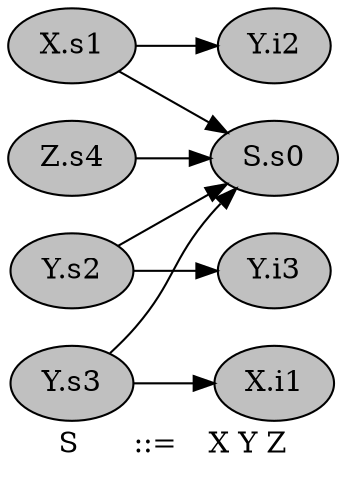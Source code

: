 digraph G {
graph [
label="S	::=	X Y Z", rankdir="LR", ratio="compress"];
node [
color="black", fillcolor="gray", shape="ellipse", style="filled"];
0[label="S.s0"];
1[label="X.s1"];
2[label="Y.s2"];
3[label="Y.s3"];
4[label="Z.s4"];
5[label="X.i1"];
6[label="Y.i2"];
7[label="Y.i3"];
1->0 ;
1->6 ;
2->0 ;
2->7 ;
3->0 ;
3->5 ;
4->0 ;
}

